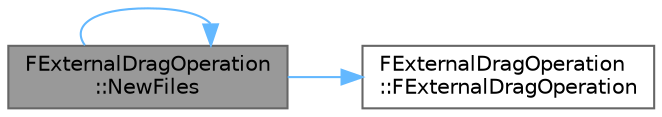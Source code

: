 digraph "FExternalDragOperation::NewFiles"
{
 // INTERACTIVE_SVG=YES
 // LATEX_PDF_SIZE
  bgcolor="transparent";
  edge [fontname=Helvetica,fontsize=10,labelfontname=Helvetica,labelfontsize=10];
  node [fontname=Helvetica,fontsize=10,shape=box,height=0.2,width=0.4];
  rankdir="LR";
  Node1 [id="Node000001",label="FExternalDragOperation\l::NewFiles",height=0.2,width=0.4,color="gray40", fillcolor="grey60", style="filled", fontcolor="black",tooltip="Creates a new external file drag operation."];
  Node1 -> Node2 [id="edge1_Node000001_Node000002",color="steelblue1",style="solid",tooltip=" "];
  Node2 [id="Node000002",label="FExternalDragOperation\l::FExternalDragOperation",height=0.2,width=0.4,color="grey40", fillcolor="white", style="filled",URL="$d3/d15/classFExternalDragOperation.html#a192fe7027c5debfd3164b8d8bf90ee29",tooltip="A private constructor to ensure that the appropriate \"New\" factory method is used below."];
  Node1 -> Node1 [id="edge2_Node000001_Node000001",color="steelblue1",style="solid",tooltip=" "];
}
